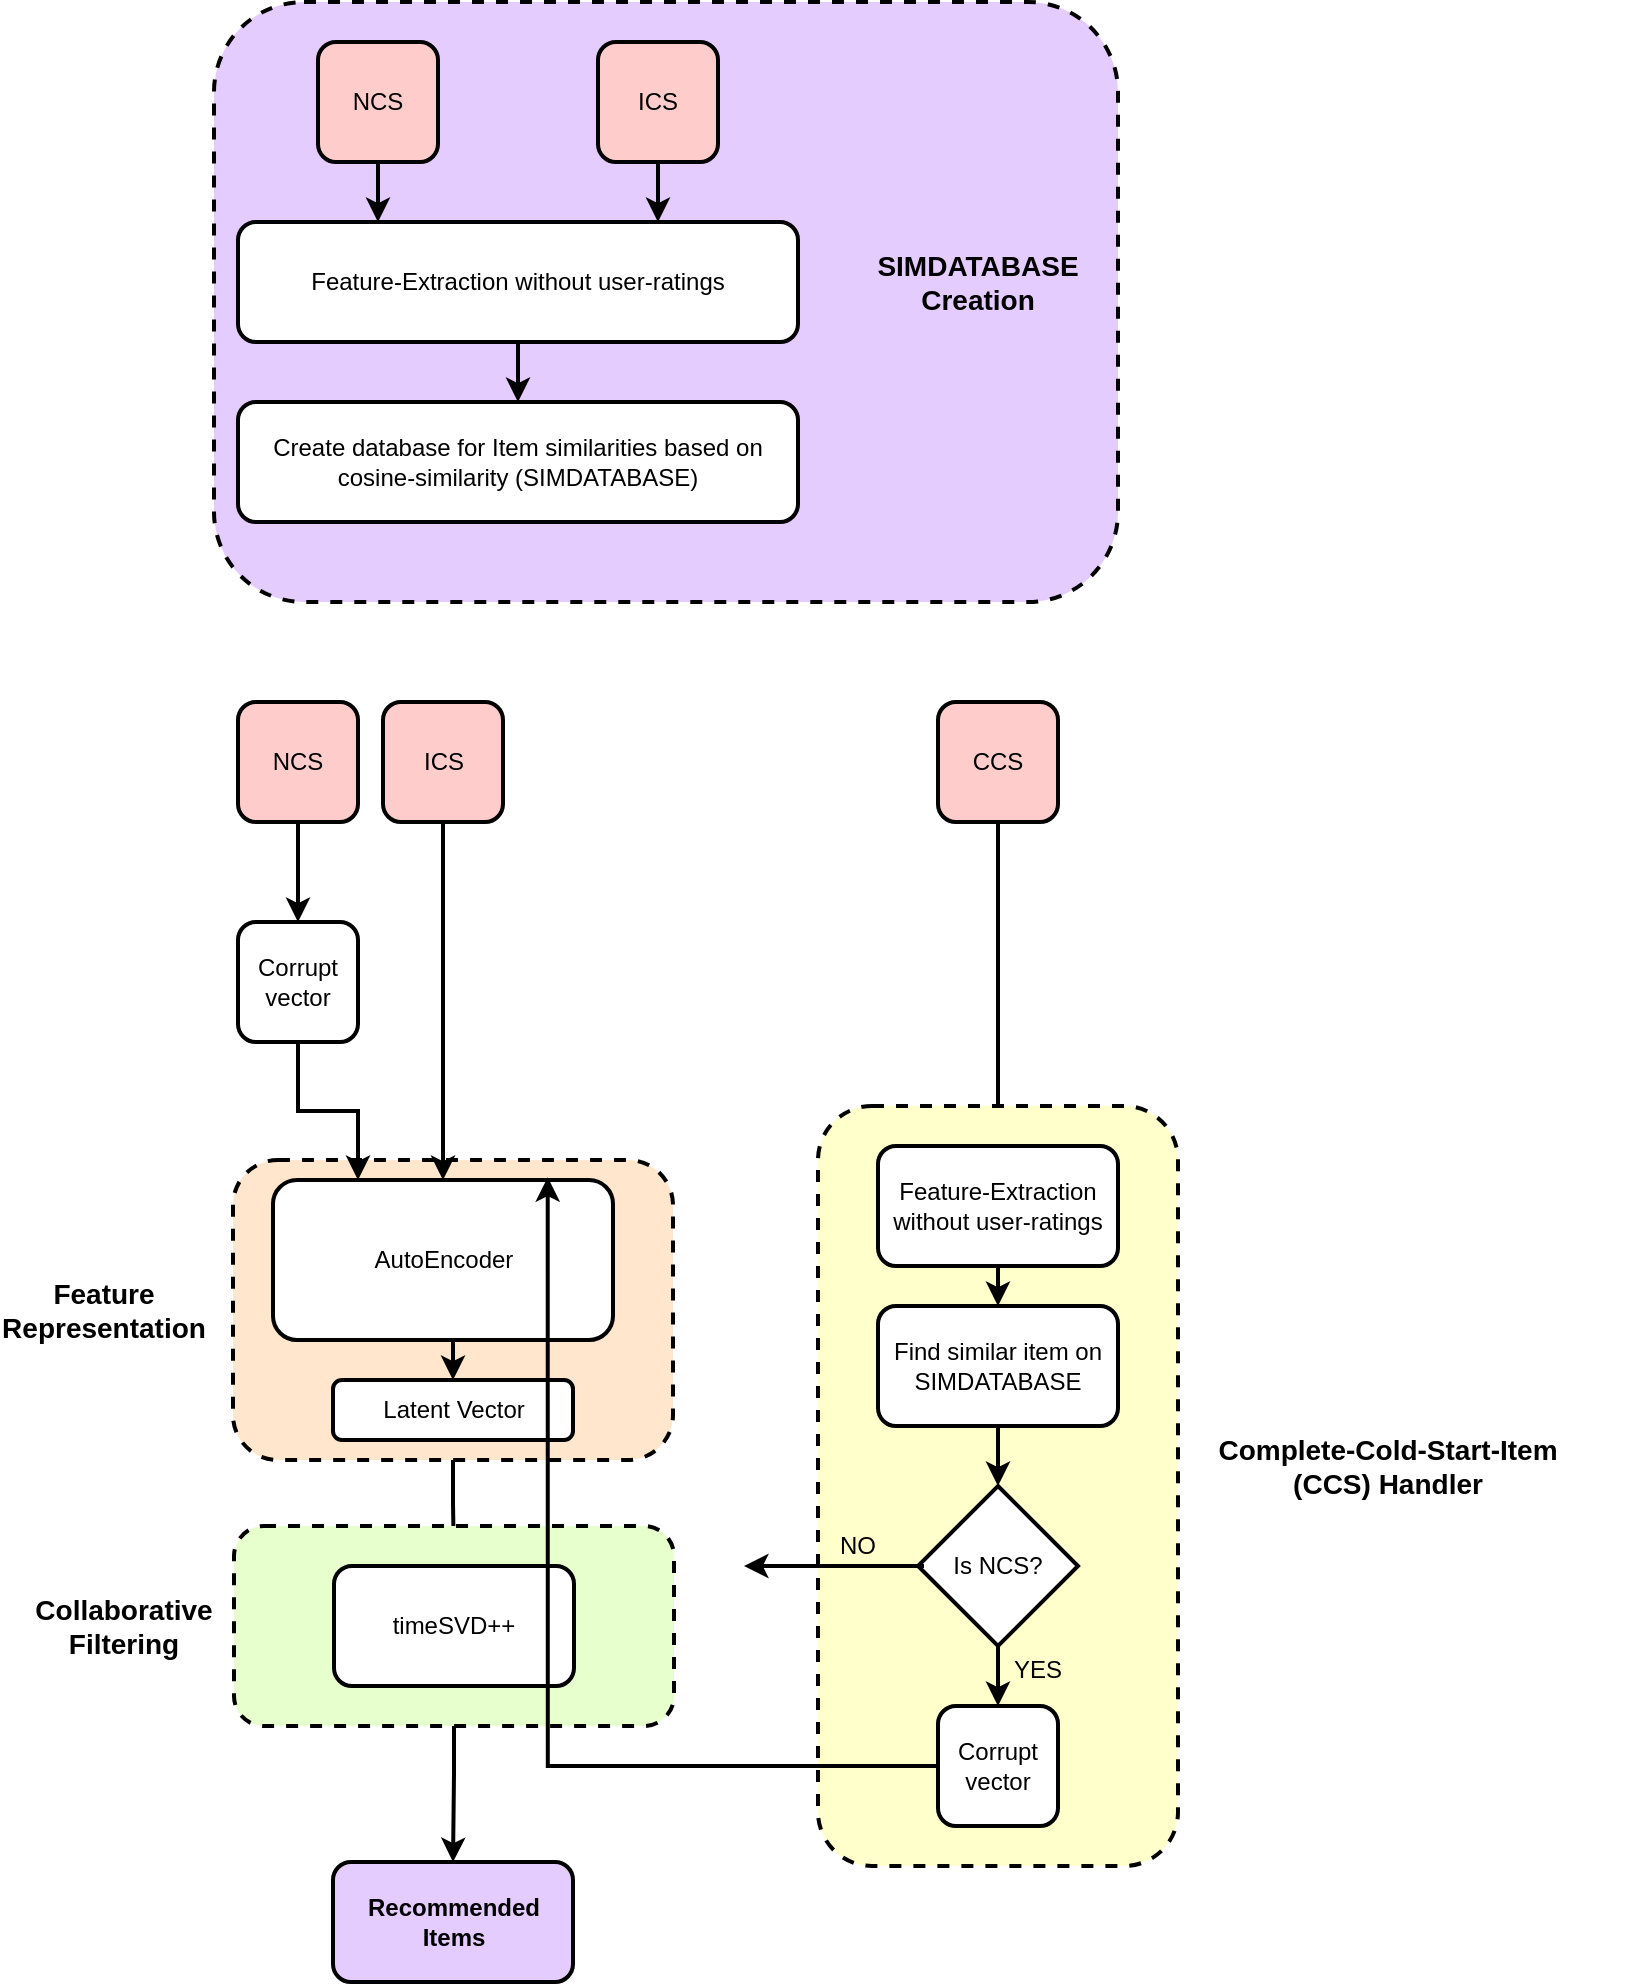 <mxfile version="10.8.3" type="google"><diagram id="M0MpMgr6Jd0U39ytjTaS" name="Page-1"><mxGraphModel dx="2244" dy="764" grid="1" gridSize="10" guides="1" tooltips="1" connect="1" arrows="1" fold="1" page="1" pageScale="1" pageWidth="850" pageHeight="1100" math="0" shadow="0"><root><mxCell id="0"/><mxCell id="1" parent="0"/><mxCell id="1rWuuE_T7udm5IxqtDa4-79" value="" style="rounded=1;whiteSpace=wrap;html=1;dashed=1;labelBackgroundColor=none;strokeWidth=2;fillColor=#E5CCFF;fontSize=14;align=center;" vertex="1" parent="1"><mxGeometry x="68" y="40" width="452" height="300" as="geometry"/></mxCell><mxCell id="1rWuuE_T7udm5IxqtDa4-47" style="edgeStyle=orthogonalEdgeStyle;rounded=0;orthogonalLoop=1;jettySize=auto;html=1;exitX=0.5;exitY=1;exitDx=0;exitDy=0;entryX=0.25;entryY=0;entryDx=0;entryDy=0;strokeWidth=2;" edge="1" parent="1" source="1rWuuE_T7udm5IxqtDa4-1" target="1rWuuE_T7udm5IxqtDa4-7"><mxGeometry relative="1" as="geometry"/></mxCell><mxCell id="1rWuuE_T7udm5IxqtDa4-1" value="NCS" style="rounded=1;whiteSpace=wrap;html=1;strokeWidth=2;fillColor=#FFCCCC;" vertex="1" parent="1"><mxGeometry x="120" y="60" width="60" height="60" as="geometry"/></mxCell><mxCell id="1rWuuE_T7udm5IxqtDa4-48" style="edgeStyle=orthogonalEdgeStyle;rounded=0;orthogonalLoop=1;jettySize=auto;html=1;exitX=0.5;exitY=1;exitDx=0;exitDy=0;entryX=0.75;entryY=0;entryDx=0;entryDy=0;strokeWidth=2;" edge="1" parent="1" source="1rWuuE_T7udm5IxqtDa4-2" target="1rWuuE_T7udm5IxqtDa4-7"><mxGeometry relative="1" as="geometry"/></mxCell><mxCell id="1rWuuE_T7udm5IxqtDa4-2" value="ICS" style="rounded=1;whiteSpace=wrap;html=1;perimeterSpacing=0;strokeWidth=2;fillColor=#FFCCCC;" vertex="1" parent="1"><mxGeometry x="260" y="60" width="60" height="60" as="geometry"/></mxCell><mxCell id="1rWuuE_T7udm5IxqtDa4-49" style="edgeStyle=orthogonalEdgeStyle;rounded=0;orthogonalLoop=1;jettySize=auto;html=1;exitX=0.5;exitY=1;exitDx=0;exitDy=0;strokeWidth=2;" edge="1" parent="1" source="1rWuuE_T7udm5IxqtDa4-7" target="1rWuuE_T7udm5IxqtDa4-15"><mxGeometry relative="1" as="geometry"/></mxCell><mxCell id="1rWuuE_T7udm5IxqtDa4-7" value="Feature-Extraction without user-ratings" style="rounded=1;whiteSpace=wrap;html=1;perimeterSpacing=0;strokeWidth=2;" vertex="1" parent="1"><mxGeometry x="80" y="150" width="280" height="60" as="geometry"/></mxCell><mxCell id="1rWuuE_T7udm5IxqtDa4-56" style="edgeStyle=orthogonalEdgeStyle;rounded=0;orthogonalLoop=1;jettySize=auto;html=1;exitX=0.5;exitY=1;exitDx=0;exitDy=0;entryX=0.5;entryY=0;entryDx=0;entryDy=0;strokeWidth=2;" edge="1" parent="1" source="1rWuuE_T7udm5IxqtDa4-14" target="1rWuuE_T7udm5IxqtDa4-55"><mxGeometry relative="1" as="geometry"/></mxCell><mxCell id="1rWuuE_T7udm5IxqtDa4-15" value="Create database for Item similarities based on cosine-similarity (SIMDATABASE)&lt;br&gt;" style="rounded=1;whiteSpace=wrap;html=1;perimeterSpacing=0;strokeWidth=2;" vertex="1" parent="1"><mxGeometry x="80" y="240" width="280" height="60" as="geometry"/></mxCell><mxCell id="1rWuuE_T7udm5IxqtDa4-43" style="edgeStyle=orthogonalEdgeStyle;rounded=0;orthogonalLoop=1;jettySize=auto;html=1;exitX=0.5;exitY=1;exitDx=0;exitDy=0;entryX=0.5;entryY=0;entryDx=0;entryDy=0;strokeWidth=2;" edge="1" parent="1" source="1rWuuE_T7udm5IxqtDa4-16" target="1rWuuE_T7udm5IxqtDa4-22"><mxGeometry relative="1" as="geometry"/></mxCell><mxCell id="1rWuuE_T7udm5IxqtDa4-16" value="NCS" style="rounded=1;whiteSpace=wrap;html=1;perimeterSpacing=0;strokeWidth=2;fillColor=#FFCCCC;" vertex="1" parent="1"><mxGeometry x="80" y="390" width="60" height="60" as="geometry"/></mxCell><mxCell id="1rWuuE_T7udm5IxqtDa4-17" value="ICS&lt;br&gt;" style="rounded=1;whiteSpace=wrap;html=1;perimeterSpacing=0;strokeWidth=2;fillColor=#FFCCCC;" vertex="1" parent="1"><mxGeometry x="152.5" y="390" width="60" height="60" as="geometry"/></mxCell><mxCell id="1rWuuE_T7udm5IxqtDa4-45" style="edgeStyle=orthogonalEdgeStyle;rounded=0;orthogonalLoop=1;jettySize=auto;html=1;exitX=0.5;exitY=1;exitDx=0;exitDy=0;entryX=0.5;entryY=0;entryDx=0;entryDy=0;strokeWidth=2;" edge="1" parent="1" source="1rWuuE_T7udm5IxqtDa4-18" target="1rWuuE_T7udm5IxqtDa4-44"><mxGeometry relative="1" as="geometry"/></mxCell><mxCell id="1rWuuE_T7udm5IxqtDa4-18" value="CCS" style="rounded=1;whiteSpace=wrap;html=1;perimeterSpacing=0;strokeWidth=2;fillColor=#FFCCCC;" vertex="1" parent="1"><mxGeometry x="430" y="390" width="60" height="60" as="geometry"/></mxCell><mxCell id="1rWuuE_T7udm5IxqtDa4-22" value="Corrupt vector" style="rounded=1;whiteSpace=wrap;html=1;perimeterSpacing=0;strokeWidth=2;" vertex="1" parent="1"><mxGeometry x="80" y="500" width="60" height="60" as="geometry"/></mxCell><mxCell id="1rWuuE_T7udm5IxqtDa4-65" style="edgeStyle=orthogonalEdgeStyle;rounded=0;orthogonalLoop=1;jettySize=auto;html=1;exitX=0.5;exitY=1;exitDx=0;exitDy=0;entryX=0.5;entryY=0;entryDx=0;entryDy=0;strokeWidth=2;fontSize=14;" edge="1" parent="1" source="1rWuuE_T7udm5IxqtDa4-55" target="1rWuuE_T7udm5IxqtDa4-64"><mxGeometry relative="1" as="geometry"/></mxCell><mxCell id="1rWuuE_T7udm5IxqtDa4-64" value="Recommended Items" style="rounded=1;whiteSpace=wrap;html=1;align=center;perimeterSpacing=0;strokeWidth=2;fillColor=#E5CCFF;fontStyle=1" vertex="1" parent="1"><mxGeometry x="127.5" y="970" width="120" height="60" as="geometry"/></mxCell><mxCell id="1rWuuE_T7udm5IxqtDa4-66" value="" style="group" vertex="1" connectable="0" parent="1"><mxGeometry x="370" y="592" width="410" height="380" as="geometry"/></mxCell><mxCell id="1rWuuE_T7udm5IxqtDa4-61" value="" style="rounded=1;whiteSpace=wrap;html=1;align=center;perimeterSpacing=0;dashed=1;strokeWidth=2;labelBackgroundColor=none;fillColor=#FFFFCC;" vertex="1" parent="1rWuuE_T7udm5IxqtDa4-66"><mxGeometry width="180" height="380" as="geometry"/></mxCell><mxCell id="1rWuuE_T7udm5IxqtDa4-23" value="Find similar item on SIMDATABASE" style="rounded=1;whiteSpace=wrap;html=1;perimeterSpacing=0;strokeWidth=2;" vertex="1" parent="1rWuuE_T7udm5IxqtDa4-66"><mxGeometry x="30" y="100" width="120" height="60" as="geometry"/></mxCell><mxCell id="1rWuuE_T7udm5IxqtDa4-32" value="Is NCS?" style="rhombus;whiteSpace=wrap;html=1;strokeWidth=2;" vertex="1" parent="1rWuuE_T7udm5IxqtDa4-66"><mxGeometry x="50" y="190" width="80" height="80" as="geometry"/></mxCell><mxCell id="1rWuuE_T7udm5IxqtDa4-33" style="edgeStyle=orthogonalEdgeStyle;rounded=0;orthogonalLoop=1;jettySize=auto;html=1;exitX=0.5;exitY=1;exitDx=0;exitDy=0;entryX=0.5;entryY=0;entryDx=0;entryDy=0;strokeWidth=2;" edge="1" parent="1rWuuE_T7udm5IxqtDa4-66" source="1rWuuE_T7udm5IxqtDa4-23" target="1rWuuE_T7udm5IxqtDa4-32"><mxGeometry relative="1" as="geometry"/></mxCell><mxCell id="1rWuuE_T7udm5IxqtDa4-35" value="Corrupt vector" style="rounded=1;whiteSpace=wrap;html=1;perimeterSpacing=0;strokeWidth=2;" vertex="1" parent="1rWuuE_T7udm5IxqtDa4-66"><mxGeometry x="60" y="300" width="60" height="60" as="geometry"/></mxCell><mxCell id="1rWuuE_T7udm5IxqtDa4-36" style="edgeStyle=orthogonalEdgeStyle;rounded=0;orthogonalLoop=1;jettySize=auto;html=1;exitX=0.5;exitY=1;exitDx=0;exitDy=0;entryX=0.5;entryY=0;entryDx=0;entryDy=0;strokeWidth=2;" edge="1" parent="1rWuuE_T7udm5IxqtDa4-66" source="1rWuuE_T7udm5IxqtDa4-32" target="1rWuuE_T7udm5IxqtDa4-35"><mxGeometry relative="1" as="geometry"/></mxCell><mxCell id="1rWuuE_T7udm5IxqtDa4-41" value="YES&lt;br&gt;" style="text;html=1;strokeColor=none;fillColor=none;align=center;verticalAlign=middle;whiteSpace=wrap;rounded=0;strokeWidth=2;" vertex="1" parent="1rWuuE_T7udm5IxqtDa4-66"><mxGeometry x="90" y="272" width="40" height="20" as="geometry"/></mxCell><mxCell id="1rWuuE_T7udm5IxqtDa4-46" style="edgeStyle=orthogonalEdgeStyle;rounded=0;orthogonalLoop=1;jettySize=auto;html=1;exitX=0.5;exitY=1;exitDx=0;exitDy=0;entryX=0.5;entryY=0;entryDx=0;entryDy=0;strokeWidth=2;" edge="1" parent="1rWuuE_T7udm5IxqtDa4-66" source="1rWuuE_T7udm5IxqtDa4-44" target="1rWuuE_T7udm5IxqtDa4-23"><mxGeometry relative="1" as="geometry"/></mxCell><mxCell id="1rWuuE_T7udm5IxqtDa4-44" value="Feature-Extraction without user-ratings" style="rounded=1;whiteSpace=wrap;html=1;perimeterSpacing=0;strokeWidth=2;" vertex="1" parent="1rWuuE_T7udm5IxqtDa4-66"><mxGeometry x="30" y="20" width="120" height="60" as="geometry"/></mxCell><mxCell id="1rWuuE_T7udm5IxqtDa4-53" value="NO" style="text;html=1;strokeColor=none;fillColor=none;align=center;verticalAlign=middle;whiteSpace=wrap;rounded=0;strokeWidth=2;" vertex="1" parent="1rWuuE_T7udm5IxqtDa4-66"><mxGeometry y="210" width="40" height="20" as="geometry"/></mxCell><mxCell id="1rWuuE_T7udm5IxqtDa4-62" value="Complete-Cold-Start-Item (CCS) Handler&lt;br style=&quot;font-size: 14px&quot;&gt;" style="text;html=1;strokeColor=none;fillColor=none;align=center;verticalAlign=middle;whiteSpace=wrap;rounded=0;dashed=1;strokeWidth=1;fontSize=14;fontStyle=1" vertex="1" parent="1rWuuE_T7udm5IxqtDa4-66"><mxGeometry x="190" y="170" width="190" height="20" as="geometry"/></mxCell><mxCell id="1rWuuE_T7udm5IxqtDa4-73" value="" style="group" vertex="1" connectable="0" parent="1"><mxGeometry x="3" y="802" width="295" height="100" as="geometry"/></mxCell><mxCell id="1rWuuE_T7udm5IxqtDa4-57" value="" style="rounded=1;whiteSpace=wrap;html=1;align=center;perimeterSpacing=0;dashed=1;strokeWidth=2;fillColor=#E6FFCC;" vertex="1" parent="1rWuuE_T7udm5IxqtDa4-73"><mxGeometry x="75" width="220" height="100" as="geometry"/></mxCell><mxCell id="1rWuuE_T7udm5IxqtDa4-55" value="timeSVD++" style="rounded=1;whiteSpace=wrap;html=1;align=center;perimeterSpacing=0;strokeWidth=2;" vertex="1" parent="1rWuuE_T7udm5IxqtDa4-73"><mxGeometry x="125" y="20" width="120" height="60" as="geometry"/></mxCell><mxCell id="1rWuuE_T7udm5IxqtDa4-58" value="Collaborative Filtering" style="text;html=1;strokeColor=none;fillColor=none;align=center;verticalAlign=middle;whiteSpace=wrap;rounded=0;strokeWidth=2;fontSize=14;fontStyle=1" vertex="1" parent="1rWuuE_T7udm5IxqtDa4-73"><mxGeometry y="40" width="40" height="20" as="geometry"/></mxCell><mxCell id="1rWuuE_T7udm5IxqtDa4-74" value="" style="group" vertex="1" connectable="0" parent="1"><mxGeometry x="-7.5" y="619" width="305" height="150" as="geometry"/></mxCell><mxCell id="1rWuuE_T7udm5IxqtDa4-59" value="" style="rounded=1;whiteSpace=wrap;html=1;align=center;perimeterSpacing=0;dashed=1;strokeWidth=2;fillColor=#FFE6CC;" vertex="1" parent="1rWuuE_T7udm5IxqtDa4-74"><mxGeometry x="85" width="220" height="150" as="geometry"/></mxCell><mxCell id="1rWuuE_T7udm5IxqtDa4-13" value="AutoEncoder" style="rounded=1;whiteSpace=wrap;html=1;perimeterSpacing=0;strokeWidth=2;" vertex="1" parent="1rWuuE_T7udm5IxqtDa4-74"><mxGeometry x="105" y="10" width="170" height="80" as="geometry"/></mxCell><mxCell id="1rWuuE_T7udm5IxqtDa4-14" value="Latent Vector" style="rounded=1;whiteSpace=wrap;html=1;perimeterSpacing=0;strokeWidth=2;" vertex="1" parent="1rWuuE_T7udm5IxqtDa4-74"><mxGeometry x="135" y="110" width="120" height="30" as="geometry"/></mxCell><mxCell id="1rWuuE_T7udm5IxqtDa4-51" style="edgeStyle=orthogonalEdgeStyle;rounded=0;orthogonalLoop=1;jettySize=auto;html=1;exitX=0.5;exitY=1;exitDx=0;exitDy=0;entryX=0.5;entryY=0;entryDx=0;entryDy=0;strokeWidth=2;" edge="1" parent="1rWuuE_T7udm5IxqtDa4-74" source="1rWuuE_T7udm5IxqtDa4-13" target="1rWuuE_T7udm5IxqtDa4-14"><mxGeometry relative="1" as="geometry"/></mxCell><mxCell id="1rWuuE_T7udm5IxqtDa4-54" style="edgeStyle=orthogonalEdgeStyle;rounded=0;orthogonalLoop=1;jettySize=auto;html=1;exitX=0.5;exitY=1;exitDx=0;exitDy=0;strokeWidth=2;" edge="1" parent="1rWuuE_T7udm5IxqtDa4-74" source="1rWuuE_T7udm5IxqtDa4-14" target="1rWuuE_T7udm5IxqtDa4-14"><mxGeometry relative="1" as="geometry"/></mxCell><mxCell id="1rWuuE_T7udm5IxqtDa4-60" value="Feature Representation" style="text;html=1;strokeColor=none;fillColor=none;align=center;verticalAlign=middle;whiteSpace=wrap;rounded=0;strokeWidth=2;fontSize=14;fontStyle=1" vertex="1" parent="1rWuuE_T7udm5IxqtDa4-74"><mxGeometry y="65" width="40" height="20" as="geometry"/></mxCell><mxCell id="1rWuuE_T7udm5IxqtDa4-37" style="edgeStyle=orthogonalEdgeStyle;rounded=0;orthogonalLoop=1;jettySize=auto;html=1;exitX=0;exitY=0.5;exitDx=0;exitDy=0;entryX=0.808;entryY=-0.017;entryDx=0;entryDy=0;entryPerimeter=0;strokeWidth=2;" edge="1" parent="1" source="1rWuuE_T7udm5IxqtDa4-35" target="1rWuuE_T7udm5IxqtDa4-13"><mxGeometry relative="1" as="geometry"/></mxCell><mxCell id="1rWuuE_T7udm5IxqtDa4-75" style="edgeStyle=orthogonalEdgeStyle;rounded=0;orthogonalLoop=1;jettySize=auto;html=1;exitX=0;exitY=0.5;exitDx=0;exitDy=0;strokeWidth=2;fontSize=14;" edge="1" parent="1"><mxGeometry relative="1" as="geometry"><mxPoint x="333" y="822" as="targetPoint"/><mxPoint x="423" y="822" as="sourcePoint"/></mxGeometry></mxCell><mxCell id="1rWuuE_T7udm5IxqtDa4-27" style="edgeStyle=orthogonalEdgeStyle;rounded=0;orthogonalLoop=1;jettySize=auto;html=1;exitX=0.5;exitY=1;exitDx=0;exitDy=0;entryX=0.25;entryY=0;entryDx=0;entryDy=0;strokeWidth=2;" edge="1" parent="1" source="1rWuuE_T7udm5IxqtDa4-22" target="1rWuuE_T7udm5IxqtDa4-13"><mxGeometry relative="1" as="geometry"/></mxCell><mxCell id="1rWuuE_T7udm5IxqtDa4-76" style="edgeStyle=orthogonalEdgeStyle;rounded=0;orthogonalLoop=1;jettySize=auto;html=1;exitX=0.5;exitY=1;exitDx=0;exitDy=0;entryX=0.5;entryY=0;entryDx=0;entryDy=0;strokeWidth=2;fontSize=14;" edge="1" parent="1" source="1rWuuE_T7udm5IxqtDa4-17" target="1rWuuE_T7udm5IxqtDa4-13"><mxGeometry relative="1" as="geometry"/></mxCell><mxCell id="1rWuuE_T7udm5IxqtDa4-77" value="SIMDATABASE Creation&lt;br&gt;" style="text;html=1;strokeColor=none;fillColor=none;align=center;verticalAlign=middle;whiteSpace=wrap;rounded=0;dashed=1;labelBackgroundColor=none;fontSize=14;fontStyle=1" vertex="1" parent="1"><mxGeometry x="430" y="170" width="40" height="20" as="geometry"/></mxCell></root></mxGraphModel></diagram></mxfile>